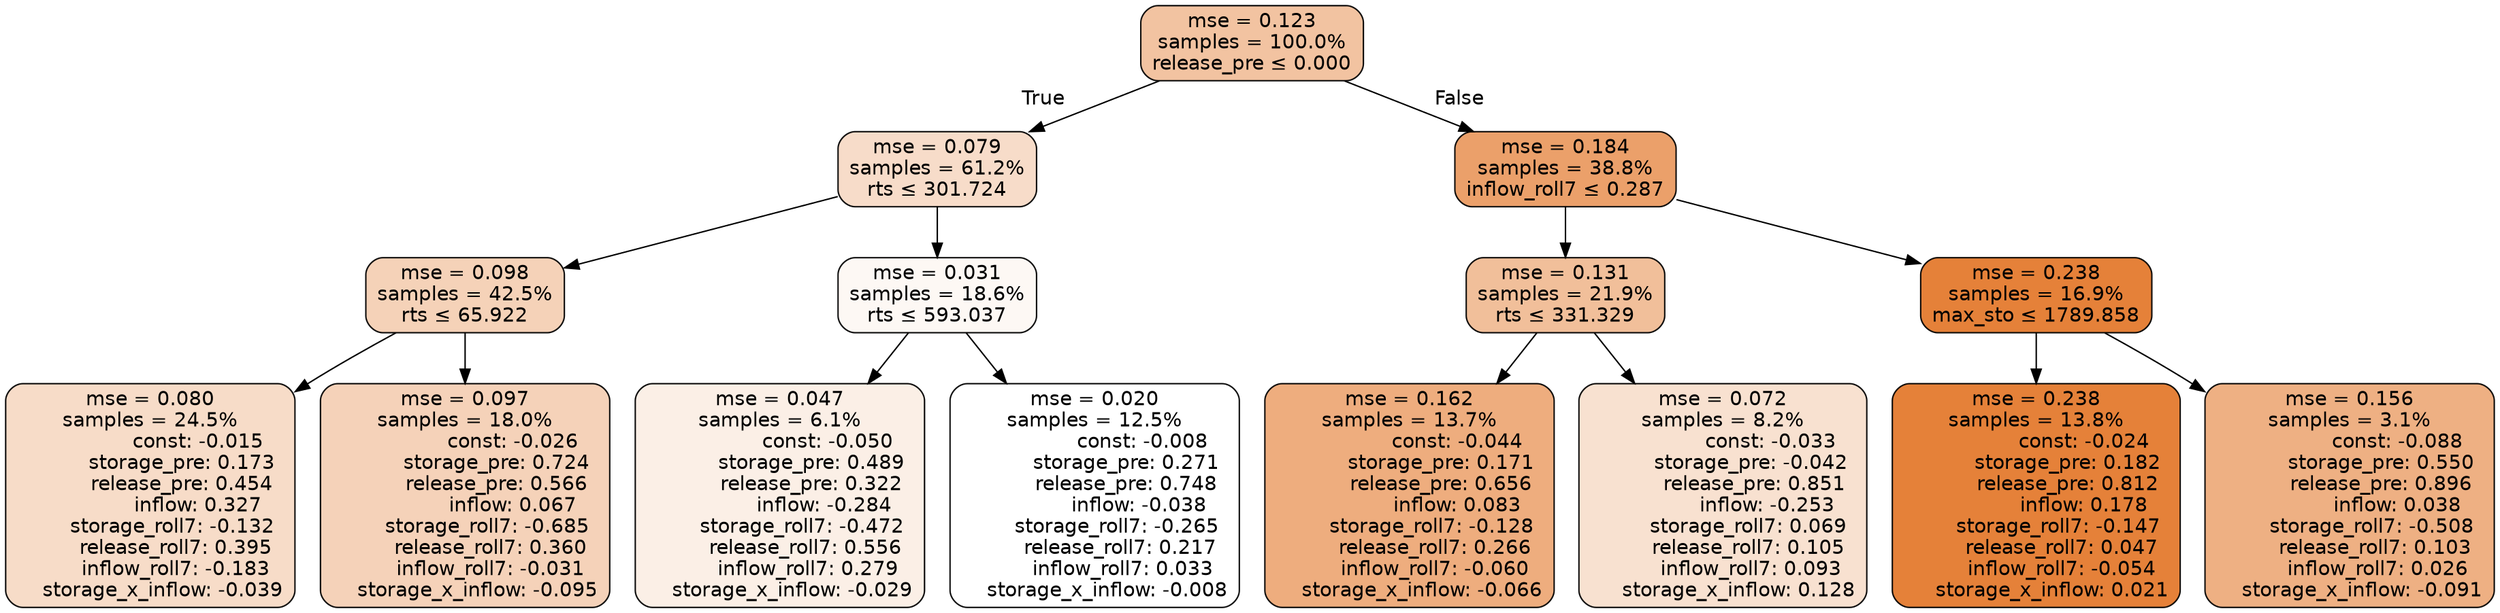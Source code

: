 digraph tree {
bgcolor="transparent"
node [shape=rectangle, style="filled, rounded", color="black", fontname=helvetica] ;
edge [fontname=helvetica] ;
	"0" [label="mse = 0.123
samples = 100.0%
release_pre &le; 0.000", fillcolor="#f2c3a1"]
	"1" [label="mse = 0.079
samples = 61.2%
rts &le; 301.724", fillcolor="#f7dcc9"]
	"2" [label="mse = 0.098
samples = 42.5%
rts &le; 65.922", fillcolor="#f5d2b8"]
	"3" [label="mse = 0.080
samples = 24.5%
               const: -0.015
          storage_pre: 0.173
          release_pre: 0.454
               inflow: 0.327
       storage_roll7: -0.132
        release_roll7: 0.395
        inflow_roll7: -0.183
    storage_x_inflow: -0.039", fillcolor="#f7dcc8"]
	"4" [label="mse = 0.097
samples = 18.0%
               const: -0.026
          storage_pre: 0.724
          release_pre: 0.566
               inflow: 0.067
       storage_roll7: -0.685
        release_roll7: 0.360
        inflow_roll7: -0.031
    storage_x_inflow: -0.095", fillcolor="#f5d2b9"]
	"5" [label="mse = 0.031
samples = 18.6%
rts &le; 593.037", fillcolor="#fdf8f4"]
	"6" [label="mse = 0.047
samples = 6.1%
               const: -0.050
          storage_pre: 0.489
          release_pre: 0.322
              inflow: -0.284
       storage_roll7: -0.472
        release_roll7: 0.556
         inflow_roll7: 0.279
    storage_x_inflow: -0.029", fillcolor="#fbefe6"]
	"7" [label="mse = 0.020
samples = 12.5%
               const: -0.008
          storage_pre: 0.271
          release_pre: 0.748
              inflow: -0.038
       storage_roll7: -0.265
        release_roll7: 0.217
         inflow_roll7: 0.033
    storage_x_inflow: -0.008", fillcolor="#ffffff"]
	"8" [label="mse = 0.184
samples = 38.8%
inflow_roll7 &le; 0.287", fillcolor="#eba06a"]
	"9" [label="mse = 0.131
samples = 21.9%
rts &le; 331.329", fillcolor="#f1bf9a"]
	"10" [label="mse = 0.162
samples = 13.7%
               const: -0.044
          storage_pre: 0.171
          release_pre: 0.656
               inflow: 0.083
       storage_roll7: -0.128
        release_roll7: 0.266
        inflow_roll7: -0.060
    storage_x_inflow: -0.066", fillcolor="#eead7e"]
	"11" [label="mse = 0.072
samples = 8.2%
               const: -0.033
         storage_pre: -0.042
          release_pre: 0.851
              inflow: -0.253
        storage_roll7: 0.069
        release_roll7: 0.105
         inflow_roll7: 0.093
     storage_x_inflow: 0.128", fillcolor="#f8e1d0"]
	"12" [label="mse = 0.238
samples = 16.9%
max_sto &le; 1789.858", fillcolor="#e58139"]
	"13" [label="mse = 0.238
samples = 13.8%
               const: -0.024
          storage_pre: 0.182
          release_pre: 0.812
               inflow: 0.178
       storage_roll7: -0.147
        release_roll7: 0.047
        inflow_roll7: -0.054
     storage_x_inflow: 0.021", fillcolor="#e58139"]
	"14" [label="mse = 0.156
samples = 3.1%
               const: -0.088
          storage_pre: 0.550
          release_pre: 0.896
               inflow: 0.038
       storage_roll7: -0.508
        release_roll7: 0.103
         inflow_roll7: 0.026
    storage_x_inflow: -0.091", fillcolor="#eeb083"]

	"0" -> "1" [labeldistance=2.5, labelangle=45, headlabel="True"]
	"1" -> "2"
	"2" -> "3"
	"2" -> "4"
	"1" -> "5"
	"5" -> "6"
	"5" -> "7"
	"0" -> "8" [labeldistance=2.5, labelangle=-45, headlabel="False"]
	"8" -> "9"
	"9" -> "10"
	"9" -> "11"
	"8" -> "12"
	"12" -> "13"
	"12" -> "14"
}